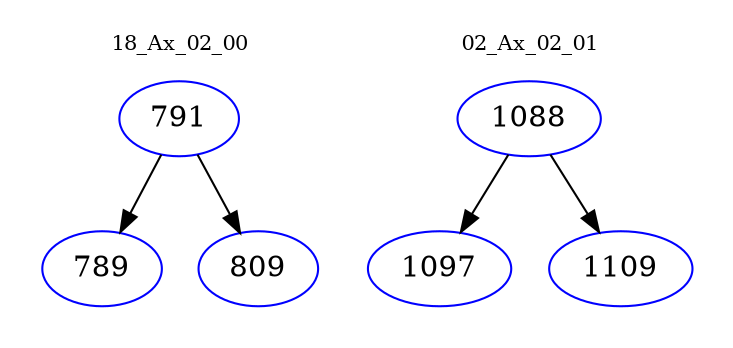 digraph{
subgraph cluster_0 {
color = white
label = "18_Ax_02_00";
fontsize=10;
T0_791 [label="791", color="blue"]
T0_791 -> T0_789 [color="black"]
T0_789 [label="789", color="blue"]
T0_791 -> T0_809 [color="black"]
T0_809 [label="809", color="blue"]
}
subgraph cluster_1 {
color = white
label = "02_Ax_02_01";
fontsize=10;
T1_1088 [label="1088", color="blue"]
T1_1088 -> T1_1097 [color="black"]
T1_1097 [label="1097", color="blue"]
T1_1088 -> T1_1109 [color="black"]
T1_1109 [label="1109", color="blue"]
}
}
